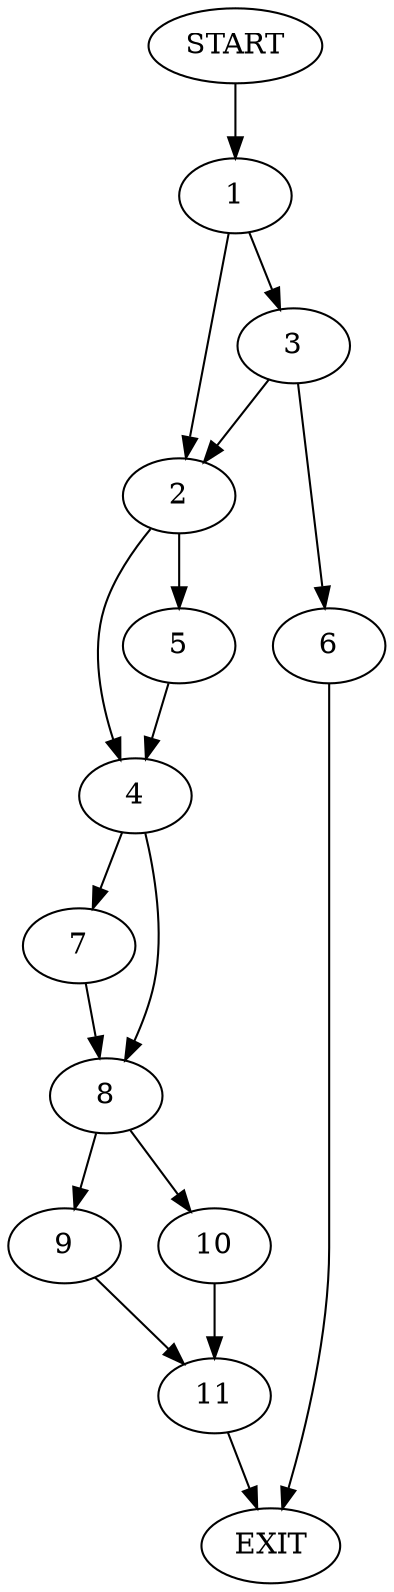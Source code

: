 digraph {
0 [label="START"]
12 [label="EXIT"]
0 -> 1
1 -> 2
1 -> 3
2 -> 4
2 -> 5
3 -> 6
3 -> 2
6 -> 12
5 -> 4
4 -> 7
4 -> 8
7 -> 8
8 -> 9
8 -> 10
10 -> 11
9 -> 11
11 -> 12
}
